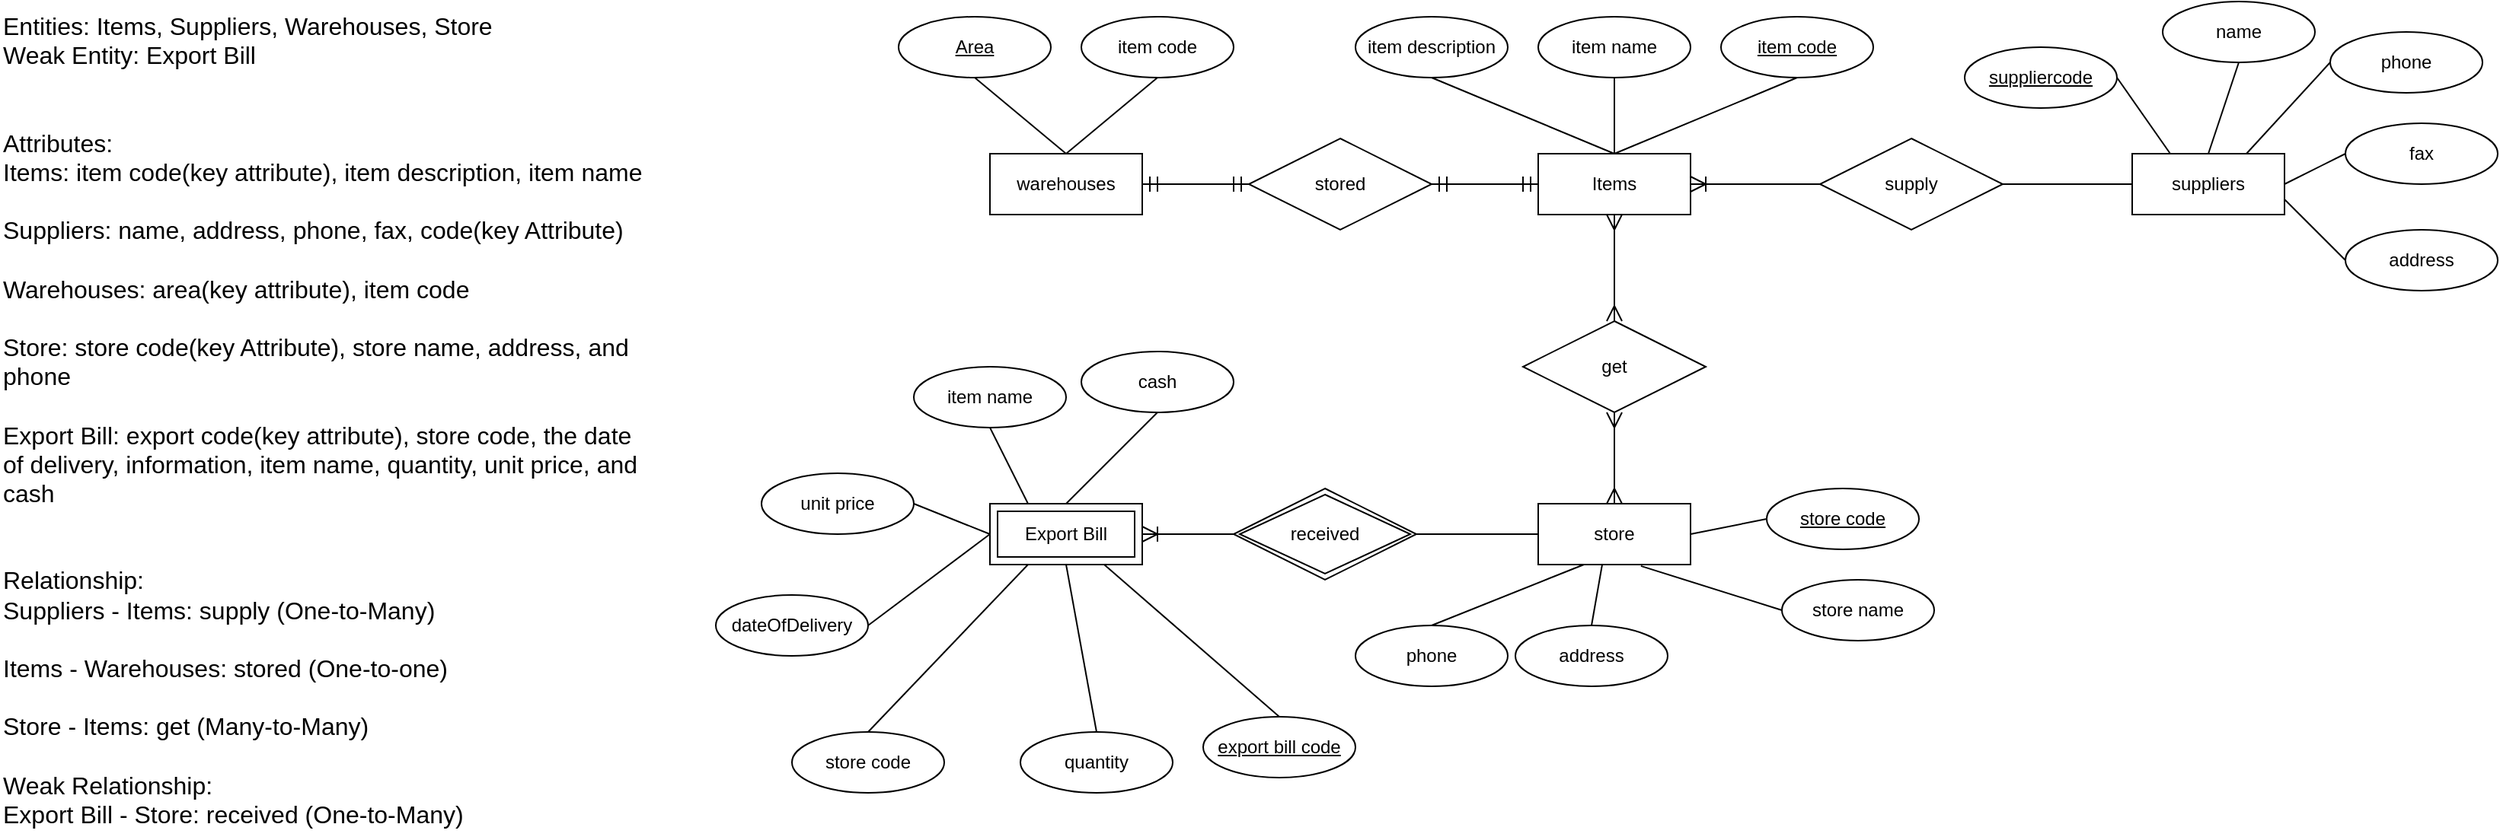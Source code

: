 <mxfile version="24.7.7">
  <diagram id="R2lEEEUBdFMjLlhIrx00" name="Page-1">
    <mxGraphModel dx="2587" dy="945" grid="1" gridSize="10" guides="1" tooltips="1" connect="1" arrows="1" fold="1" page="1" pageScale="1" pageWidth="850" pageHeight="1100" math="0" shadow="0" extFonts="Permanent Marker^https://fonts.googleapis.com/css?family=Permanent+Marker">
      <root>
        <mxCell id="0" />
        <mxCell id="1" parent="0" />
        <mxCell id="qPio0Fc4V_FM9tHUBAnY-15" style="edgeStyle=none;curved=1;rounded=0;orthogonalLoop=1;jettySize=auto;html=1;exitX=0.5;exitY=0;exitDx=0;exitDy=0;entryX=0.5;entryY=1;entryDx=0;entryDy=0;fontSize=12;startSize=8;endSize=8;endArrow=none;endFill=0;" parent="1" source="chPsJlegoH1Q3GuqMaIp-1" target="chPsJlegoH1Q3GuqMaIp-3" edge="1">
          <mxGeometry relative="1" as="geometry" />
        </mxCell>
        <mxCell id="chPsJlegoH1Q3GuqMaIp-1" value="Items" style="whiteSpace=wrap;html=1;align=center;" parent="1" vertex="1">
          <mxGeometry x="180" y="160" width="100" height="40" as="geometry" />
        </mxCell>
        <mxCell id="qPio0Fc4V_FM9tHUBAnY-16" style="edgeStyle=none;curved=1;rounded=0;orthogonalLoop=1;jettySize=auto;html=1;exitX=0.5;exitY=1;exitDx=0;exitDy=0;entryX=0.5;entryY=0;entryDx=0;entryDy=0;fontSize=12;startSize=8;endSize=8;endArrow=none;endFill=0;" parent="1" source="chPsJlegoH1Q3GuqMaIp-2" target="chPsJlegoH1Q3GuqMaIp-1" edge="1">
          <mxGeometry relative="1" as="geometry" />
        </mxCell>
        <mxCell id="chPsJlegoH1Q3GuqMaIp-2" value="item code" style="ellipse;whiteSpace=wrap;html=1;align=center;fontStyle=4;" parent="1" vertex="1">
          <mxGeometry x="300" y="70" width="100" height="40" as="geometry" />
        </mxCell>
        <mxCell id="chPsJlegoH1Q3GuqMaIp-3" value="item name" style="ellipse;whiteSpace=wrap;html=1;align=center;" parent="1" vertex="1">
          <mxGeometry x="180" y="70" width="100" height="40" as="geometry" />
        </mxCell>
        <mxCell id="qPio0Fc4V_FM9tHUBAnY-17" style="edgeStyle=none;curved=1;rounded=0;orthogonalLoop=1;jettySize=auto;html=1;exitX=0.5;exitY=1;exitDx=0;exitDy=0;entryX=0.5;entryY=0;entryDx=0;entryDy=0;fontSize=12;startSize=8;endSize=8;endArrow=none;endFill=0;" parent="1" source="chPsJlegoH1Q3GuqMaIp-4" target="chPsJlegoH1Q3GuqMaIp-1" edge="1">
          <mxGeometry relative="1" as="geometry" />
        </mxCell>
        <mxCell id="chPsJlegoH1Q3GuqMaIp-4" value="item description" style="ellipse;whiteSpace=wrap;html=1;align=center;" parent="1" vertex="1">
          <mxGeometry x="60" y="70" width="100" height="40" as="geometry" />
        </mxCell>
        <mxCell id="chPsJlegoH1Q3GuqMaIp-6" value="suppliers" style="whiteSpace=wrap;html=1;align=center;" parent="1" vertex="1">
          <mxGeometry x="570" y="160" width="100" height="40" as="geometry" />
        </mxCell>
        <mxCell id="qPio0Fc4V_FM9tHUBAnY-18" style="edgeStyle=none;curved=1;rounded=0;orthogonalLoop=1;jettySize=auto;html=1;exitX=1;exitY=0.5;exitDx=0;exitDy=0;entryX=0.25;entryY=0;entryDx=0;entryDy=0;fontSize=12;startSize=8;endSize=8;endArrow=none;endFill=0;" parent="1" source="chPsJlegoH1Q3GuqMaIp-7" target="chPsJlegoH1Q3GuqMaIp-6" edge="1">
          <mxGeometry relative="1" as="geometry" />
        </mxCell>
        <mxCell id="chPsJlegoH1Q3GuqMaIp-7" value="suppliercode" style="ellipse;whiteSpace=wrap;html=1;align=center;fontStyle=4;" parent="1" vertex="1">
          <mxGeometry x="460" y="90" width="100" height="40" as="geometry" />
        </mxCell>
        <mxCell id="qPio0Fc4V_FM9tHUBAnY-19" style="edgeStyle=none;curved=1;rounded=0;orthogonalLoop=1;jettySize=auto;html=1;exitX=0.5;exitY=1;exitDx=0;exitDy=0;entryX=0.5;entryY=0;entryDx=0;entryDy=0;fontSize=12;startSize=8;endSize=8;endArrow=none;endFill=0;" parent="1" source="chPsJlegoH1Q3GuqMaIp-8" target="chPsJlegoH1Q3GuqMaIp-6" edge="1">
          <mxGeometry relative="1" as="geometry" />
        </mxCell>
        <mxCell id="chPsJlegoH1Q3GuqMaIp-8" value="name" style="ellipse;whiteSpace=wrap;html=1;align=center;" parent="1" vertex="1">
          <mxGeometry x="590" y="60" width="100" height="40" as="geometry" />
        </mxCell>
        <mxCell id="qPio0Fc4V_FM9tHUBAnY-21" style="edgeStyle=none;curved=1;rounded=0;orthogonalLoop=1;jettySize=auto;html=1;exitX=0;exitY=0.5;exitDx=0;exitDy=0;fontSize=12;startSize=8;endSize=8;entryX=0.75;entryY=0;entryDx=0;entryDy=0;endArrow=none;endFill=0;" parent="1" source="chPsJlegoH1Q3GuqMaIp-10" target="chPsJlegoH1Q3GuqMaIp-6" edge="1">
          <mxGeometry relative="1" as="geometry">
            <mxPoint x="620.0" y="160" as="targetPoint" />
          </mxGeometry>
        </mxCell>
        <mxCell id="chPsJlegoH1Q3GuqMaIp-10" value="phone" style="ellipse;whiteSpace=wrap;html=1;align=center;" parent="1" vertex="1">
          <mxGeometry x="700" y="80" width="100" height="40" as="geometry" />
        </mxCell>
        <mxCell id="qPio0Fc4V_FM9tHUBAnY-22" style="edgeStyle=none;curved=1;rounded=0;orthogonalLoop=1;jettySize=auto;html=1;exitX=0;exitY=0.5;exitDx=0;exitDy=0;entryX=1;entryY=0.5;entryDx=0;entryDy=0;fontSize=12;startSize=8;endSize=8;endArrow=none;endFill=0;" parent="1" source="chPsJlegoH1Q3GuqMaIp-11" target="chPsJlegoH1Q3GuqMaIp-6" edge="1">
          <mxGeometry relative="1" as="geometry" />
        </mxCell>
        <mxCell id="chPsJlegoH1Q3GuqMaIp-11" value="fax" style="ellipse;whiteSpace=wrap;html=1;align=center;" parent="1" vertex="1">
          <mxGeometry x="710" y="140" width="100" height="40" as="geometry" />
        </mxCell>
        <mxCell id="qPio0Fc4V_FM9tHUBAnY-23" style="edgeStyle=none;curved=1;rounded=0;orthogonalLoop=1;jettySize=auto;html=1;exitX=0;exitY=0.5;exitDx=0;exitDy=0;entryX=1;entryY=0.75;entryDx=0;entryDy=0;fontSize=12;startSize=8;endSize=8;endArrow=none;endFill=0;" parent="1" source="chPsJlegoH1Q3GuqMaIp-12" target="chPsJlegoH1Q3GuqMaIp-6" edge="1">
          <mxGeometry relative="1" as="geometry" />
        </mxCell>
        <mxCell id="chPsJlegoH1Q3GuqMaIp-12" value="address" style="ellipse;whiteSpace=wrap;html=1;align=center;" parent="1" vertex="1">
          <mxGeometry x="710" y="210" width="100" height="40" as="geometry" />
        </mxCell>
        <mxCell id="chPsJlegoH1Q3GuqMaIp-13" value="warehouses" style="whiteSpace=wrap;html=1;align=center;" parent="1" vertex="1">
          <mxGeometry x="-180" y="160" width="100" height="40" as="geometry" />
        </mxCell>
        <mxCell id="qPio0Fc4V_FM9tHUBAnY-53" style="edgeStyle=none;curved=1;rounded=0;orthogonalLoop=1;jettySize=auto;html=1;exitX=0;exitY=0.5;exitDx=0;exitDy=0;entryX=1;entryY=0.5;entryDx=0;entryDy=0;fontSize=12;startSize=8;endSize=8;endArrow=none;endFill=0;" parent="1" source="chPsJlegoH1Q3GuqMaIp-14" target="qPio0Fc4V_FM9tHUBAnY-51" edge="1">
          <mxGeometry relative="1" as="geometry" />
        </mxCell>
        <mxCell id="chPsJlegoH1Q3GuqMaIp-14" value="store" style="whiteSpace=wrap;html=1;align=center;" parent="1" vertex="1">
          <mxGeometry x="180" y="390" width="100" height="40" as="geometry" />
        </mxCell>
        <mxCell id="qPio0Fc4V_FM9tHUBAnY-33" style="edgeStyle=none;curved=1;rounded=0;orthogonalLoop=1;jettySize=auto;html=1;exitX=0;exitY=0.5;exitDx=0;exitDy=0;entryX=1;entryY=0.5;entryDx=0;entryDy=0;fontSize=12;startSize=8;endSize=8;endArrow=none;endFill=0;" parent="1" source="chPsJlegoH1Q3GuqMaIp-15" target="chPsJlegoH1Q3GuqMaIp-14" edge="1">
          <mxGeometry relative="1" as="geometry" />
        </mxCell>
        <mxCell id="chPsJlegoH1Q3GuqMaIp-15" value="store code" style="ellipse;whiteSpace=wrap;html=1;align=center;fontStyle=4;" parent="1" vertex="1">
          <mxGeometry x="330" y="380" width="100" height="40" as="geometry" />
        </mxCell>
        <mxCell id="chPsJlegoH1Q3GuqMaIp-16" value="store name" style="ellipse;whiteSpace=wrap;html=1;align=center;" parent="1" vertex="1">
          <mxGeometry x="340" y="440" width="100" height="40" as="geometry" />
        </mxCell>
        <mxCell id="chPsJlegoH1Q3GuqMaIp-17" value="address" style="ellipse;whiteSpace=wrap;html=1;align=center;" parent="1" vertex="1">
          <mxGeometry x="165" y="470" width="100" height="40" as="geometry" />
        </mxCell>
        <mxCell id="chPsJlegoH1Q3GuqMaIp-18" value="phone" style="ellipse;whiteSpace=wrap;html=1;align=center;" parent="1" vertex="1">
          <mxGeometry x="60" y="470" width="100" height="40" as="geometry" />
        </mxCell>
        <mxCell id="qPio0Fc4V_FM9tHUBAnY-43" style="edgeStyle=none;curved=1;rounded=0;orthogonalLoop=1;jettySize=auto;html=1;exitX=0.5;exitY=0;exitDx=0;exitDy=0;entryX=0.25;entryY=1;entryDx=0;entryDy=0;fontSize=12;startSize=8;endSize=8;endArrow=none;endFill=0;" parent="1" source="qPio0Fc4V_FM9tHUBAnY-50" target="qPio0Fc4V_FM9tHUBAnY-32" edge="1">
          <mxGeometry relative="1" as="geometry">
            <mxPoint x="-250" y="540.0" as="sourcePoint" />
          </mxGeometry>
        </mxCell>
        <mxCell id="qPio0Fc4V_FM9tHUBAnY-42" style="edgeStyle=none;curved=1;rounded=0;orthogonalLoop=1;jettySize=auto;html=1;exitX=1;exitY=0.5;exitDx=0;exitDy=0;fontSize=12;startSize=8;endSize=8;endArrow=none;endFill=0;" parent="1" source="qPio0Fc4V_FM9tHUBAnY-5" edge="1">
          <mxGeometry relative="1" as="geometry">
            <mxPoint x="-180" y="410" as="targetPoint" />
          </mxGeometry>
        </mxCell>
        <mxCell id="qPio0Fc4V_FM9tHUBAnY-5" value="dateOfDelivery" style="ellipse;whiteSpace=wrap;html=1;align=center;" parent="1" vertex="1">
          <mxGeometry x="-360" y="450" width="100" height="40" as="geometry" />
        </mxCell>
        <mxCell id="qPio0Fc4V_FM9tHUBAnY-46" style="edgeStyle=none;curved=1;rounded=0;orthogonalLoop=1;jettySize=auto;html=1;exitX=0.5;exitY=1;exitDx=0;exitDy=0;entryX=0.25;entryY=0;entryDx=0;entryDy=0;fontSize=12;startSize=8;endSize=8;endArrow=none;endFill=0;" parent="1" source="qPio0Fc4V_FM9tHUBAnY-6" target="qPio0Fc4V_FM9tHUBAnY-32" edge="1">
          <mxGeometry relative="1" as="geometry" />
        </mxCell>
        <mxCell id="qPio0Fc4V_FM9tHUBAnY-6" value="item name" style="ellipse;whiteSpace=wrap;html=1;align=center;" parent="1" vertex="1">
          <mxGeometry x="-230" y="300" width="100" height="40" as="geometry" />
        </mxCell>
        <mxCell id="qPio0Fc4V_FM9tHUBAnY-44" style="edgeStyle=none;curved=1;rounded=0;orthogonalLoop=1;jettySize=auto;html=1;exitX=0.5;exitY=0;exitDx=0;exitDy=0;entryX=0.5;entryY=1;entryDx=0;entryDy=0;fontSize=12;startSize=8;endSize=8;endArrow=none;endFill=0;" parent="1" source="qPio0Fc4V_FM9tHUBAnY-7" target="qPio0Fc4V_FM9tHUBAnY-32" edge="1">
          <mxGeometry relative="1" as="geometry" />
        </mxCell>
        <mxCell id="qPio0Fc4V_FM9tHUBAnY-7" value="quantity" style="ellipse;whiteSpace=wrap;html=1;align=center;" parent="1" vertex="1">
          <mxGeometry x="-160" y="540" width="100" height="40" as="geometry" />
        </mxCell>
        <mxCell id="qPio0Fc4V_FM9tHUBAnY-41" style="edgeStyle=none;curved=1;rounded=0;orthogonalLoop=1;jettySize=auto;html=1;exitX=1;exitY=0.5;exitDx=0;exitDy=0;entryX=0;entryY=0.5;entryDx=0;entryDy=0;fontSize=12;startSize=8;endSize=8;endArrow=none;endFill=0;" parent="1" source="qPio0Fc4V_FM9tHUBAnY-8" target="qPio0Fc4V_FM9tHUBAnY-32" edge="1">
          <mxGeometry relative="1" as="geometry" />
        </mxCell>
        <mxCell id="qPio0Fc4V_FM9tHUBAnY-8" value="unit price" style="ellipse;whiteSpace=wrap;html=1;align=center;" parent="1" vertex="1">
          <mxGeometry x="-330" y="370" width="100" height="40" as="geometry" />
        </mxCell>
        <mxCell id="qPio0Fc4V_FM9tHUBAnY-47" style="edgeStyle=none;curved=1;rounded=0;orthogonalLoop=1;jettySize=auto;html=1;exitX=0.5;exitY=1;exitDx=0;exitDy=0;entryX=0.5;entryY=0;entryDx=0;entryDy=0;fontSize=12;startSize=8;endSize=8;endArrow=none;endFill=0;" parent="1" source="qPio0Fc4V_FM9tHUBAnY-9" target="qPio0Fc4V_FM9tHUBAnY-32" edge="1">
          <mxGeometry relative="1" as="geometry" />
        </mxCell>
        <mxCell id="qPio0Fc4V_FM9tHUBAnY-9" value="cash" style="ellipse;whiteSpace=wrap;html=1;align=center;" parent="1" vertex="1">
          <mxGeometry x="-120" y="290" width="100" height="40" as="geometry" />
        </mxCell>
        <mxCell id="qPio0Fc4V_FM9tHUBAnY-11" value="&lt;div&gt;&lt;span style=&quot;text-align: center; text-wrap: nowrap;&quot;&gt;Entities: Items, Suppliers, Warehouses, Store&lt;/span&gt;&lt;br&gt;&lt;/div&gt;&lt;div&gt;&lt;span style=&quot;text-align: center; text-wrap: nowrap;&quot;&gt;Weak Entity: Export Bill&lt;/span&gt;&lt;/div&gt;&lt;div&gt;&lt;span style=&quot;text-align: center; text-wrap: nowrap; background-color: initial;&quot;&gt;&lt;br&gt;&lt;/span&gt;&lt;/div&gt;&lt;div&gt;&lt;span style=&quot;text-align: center; text-wrap: nowrap; background-color: initial;&quot;&gt;&lt;br&gt;&lt;/span&gt;&lt;/div&gt;&lt;div&gt;&lt;span style=&quot;text-align: center; text-wrap: nowrap; background-color: initial;&quot;&gt;Attributes:&lt;/span&gt;&lt;br&gt;&lt;/div&gt;&lt;div&gt;&lt;span style=&quot;text-align: center; text-wrap: nowrap;&quot;&gt;Items: item code(key attribute), item description, item name&lt;/span&gt;&lt;/div&gt;&lt;div&gt;&lt;span style=&quot;text-align: center; text-wrap: nowrap;&quot;&gt;&lt;br&gt;&lt;/span&gt;&lt;/div&gt;&lt;div&gt;&lt;span style=&quot;text-align: center; text-wrap: nowrap;&quot;&gt;Suppliers:&amp;nbsp;&lt;/span&gt;&lt;span style=&quot;background-color: initial;&quot;&gt;name, address, phone, fax, code(key Attribute)&lt;/span&gt;&lt;/div&gt;&lt;div&gt;&lt;span style=&quot;background-color: initial;&quot;&gt;&lt;br&gt;&lt;/span&gt;&lt;/div&gt;&lt;div&gt;&lt;span style=&quot;background-color: initial;&quot;&gt;Warehouses: area(key attribute), item code&amp;nbsp;&lt;/span&gt;&lt;/div&gt;&lt;div&gt;&lt;span style=&quot;background-color: initial;&quot;&gt;&lt;br&gt;&lt;/span&gt;&lt;/div&gt;&lt;div&gt;&lt;span style=&quot;background-color: initial;&quot;&gt;Store:&amp;nbsp;&lt;/span&gt;&lt;span style=&quot;background-color: initial;&quot;&gt;store code(key Attribute), store name, address, and phone&lt;/span&gt;&lt;/div&gt;&lt;div&gt;&lt;span style=&quot;background-color: initial;&quot;&gt;&lt;br&gt;&lt;/span&gt;&lt;/div&gt;&lt;div&gt;&lt;span style=&quot;background-color: initial;&quot;&gt;Export Bill: export code(key attribute), store code,&lt;/span&gt;&lt;span style=&quot;background-color: initial;&quot;&gt;&amp;nbsp;the date of delivery, information, item&amp;nbsp;&lt;/span&gt;&lt;span style=&quot;background-color: initial;&quot;&gt;name, quantity, unit price, and cash&lt;/span&gt;&lt;/div&gt;&lt;div&gt;&lt;br&gt;&lt;/div&gt;&lt;div&gt;&lt;span style=&quot;text-align: center; text-wrap: nowrap;&quot;&gt;&lt;br&gt;&lt;/span&gt;&lt;/div&gt;Relationship:&lt;div&gt;Suppliers - Items: supply (One-to-Many)&lt;/div&gt;&lt;div&gt;&lt;br&gt;&lt;/div&gt;&lt;div&gt;Items - Warehouses: stored (One-to-one)&lt;/div&gt;&lt;div&gt;&lt;br&gt;&lt;/div&gt;&lt;div&gt;Store - Items: get (Many-to-Many)&lt;/div&gt;&lt;div&gt;&lt;br&gt;&lt;/div&gt;&lt;div&gt;Weak Relationship:&lt;/div&gt;&lt;div&gt;Export Bill - Store: received (One-to-Many)&amp;nbsp;&lt;/div&gt;" style="text;html=1;align=left;verticalAlign=middle;whiteSpace=wrap;rounded=0;fontSize=16;" parent="1" vertex="1">
          <mxGeometry x="-830" y="60" width="420" height="550" as="geometry" />
        </mxCell>
        <mxCell id="qPio0Fc4V_FM9tHUBAnY-12" value="supply" style="shape=rhombus;perimeter=rhombusPerimeter;whiteSpace=wrap;html=1;align=center;" parent="1" vertex="1">
          <mxGeometry x="365" y="150" width="120" height="60" as="geometry" />
        </mxCell>
        <mxCell id="qPio0Fc4V_FM9tHUBAnY-13" value="" style="edgeStyle=entityRelationEdgeStyle;fontSize=12;html=1;endArrow=ERoneToMany;rounded=0;startSize=8;endSize=8;curved=1;exitX=0;exitY=0.5;exitDx=0;exitDy=0;entryX=1;entryY=0.5;entryDx=0;entryDy=0;" parent="1" source="qPio0Fc4V_FM9tHUBAnY-12" target="chPsJlegoH1Q3GuqMaIp-1" edge="1">
          <mxGeometry width="100" height="100" relative="1" as="geometry">
            <mxPoint x="300" y="340" as="sourcePoint" />
            <mxPoint x="350" y="260" as="targetPoint" />
          </mxGeometry>
        </mxCell>
        <mxCell id="qPio0Fc4V_FM9tHUBAnY-14" value="" style="endArrow=none;html=1;rounded=0;fontSize=12;startSize=8;endSize=8;curved=1;exitX=1;exitY=0.5;exitDx=0;exitDy=0;entryX=0;entryY=0.5;entryDx=0;entryDy=0;" parent="1" source="qPio0Fc4V_FM9tHUBAnY-12" target="chPsJlegoH1Q3GuqMaIp-6" edge="1">
          <mxGeometry relative="1" as="geometry">
            <mxPoint x="420" y="230" as="sourcePoint" />
            <mxPoint x="580" y="230" as="targetPoint" />
          </mxGeometry>
        </mxCell>
        <mxCell id="qPio0Fc4V_FM9tHUBAnY-25" value="stored" style="shape=rhombus;perimeter=rhombusPerimeter;whiteSpace=wrap;html=1;align=center;" parent="1" vertex="1">
          <mxGeometry x="-10" y="150" width="120" height="60" as="geometry" />
        </mxCell>
        <mxCell id="qPio0Fc4V_FM9tHUBAnY-26" value="" style="edgeStyle=entityRelationEdgeStyle;fontSize=12;html=1;endArrow=ERmandOne;startArrow=ERmandOne;rounded=0;startSize=8;endSize=8;curved=1;exitX=1;exitY=0.5;exitDx=0;exitDy=0;entryX=0;entryY=0.5;entryDx=0;entryDy=0;" parent="1" source="chPsJlegoH1Q3GuqMaIp-13" target="qPio0Fc4V_FM9tHUBAnY-25" edge="1">
          <mxGeometry width="100" height="100" relative="1" as="geometry">
            <mxPoint x="-20" y="370" as="sourcePoint" />
            <mxPoint x="80" y="270" as="targetPoint" />
          </mxGeometry>
        </mxCell>
        <mxCell id="qPio0Fc4V_FM9tHUBAnY-27" value="" style="edgeStyle=entityRelationEdgeStyle;fontSize=12;html=1;endArrow=ERmandOne;startArrow=ERmandOne;rounded=0;startSize=8;endSize=8;curved=1;entryX=0;entryY=0.5;entryDx=0;entryDy=0;" parent="1" target="chPsJlegoH1Q3GuqMaIp-1" edge="1">
          <mxGeometry width="100" height="100" relative="1" as="geometry">
            <mxPoint x="110" y="180" as="sourcePoint" />
            <mxPoint x="240" y="220" as="targetPoint" />
          </mxGeometry>
        </mxCell>
        <mxCell id="qPio0Fc4V_FM9tHUBAnY-30" style="edgeStyle=none;curved=1;rounded=0;orthogonalLoop=1;jettySize=auto;html=1;exitX=0.5;exitY=1;exitDx=0;exitDy=0;entryX=0.5;entryY=0;entryDx=0;entryDy=0;fontSize=12;startSize=8;endSize=8;endArrow=none;endFill=0;" parent="1" source="qPio0Fc4V_FM9tHUBAnY-28" target="chPsJlegoH1Q3GuqMaIp-13" edge="1">
          <mxGeometry relative="1" as="geometry" />
        </mxCell>
        <mxCell id="qPio0Fc4V_FM9tHUBAnY-28" value="&lt;u&gt;Area&lt;/u&gt;" style="ellipse;whiteSpace=wrap;html=1;align=center;" parent="1" vertex="1">
          <mxGeometry x="-240" y="70" width="100" height="40" as="geometry" />
        </mxCell>
        <mxCell id="qPio0Fc4V_FM9tHUBAnY-31" style="edgeStyle=none;curved=1;rounded=0;orthogonalLoop=1;jettySize=auto;html=1;exitX=0.5;exitY=1;exitDx=0;exitDy=0;fontSize=12;startSize=8;endSize=8;endArrow=none;endFill=0;" parent="1" source="qPio0Fc4V_FM9tHUBAnY-29" edge="1">
          <mxGeometry relative="1" as="geometry">
            <mxPoint x="-130" y="160" as="targetPoint" />
          </mxGeometry>
        </mxCell>
        <mxCell id="qPio0Fc4V_FM9tHUBAnY-29" value="item code" style="ellipse;whiteSpace=wrap;html=1;align=center;" parent="1" vertex="1">
          <mxGeometry x="-120" y="70" width="100" height="40" as="geometry" />
        </mxCell>
        <mxCell id="qPio0Fc4V_FM9tHUBAnY-32" value="Export Bill" style="shape=ext;margin=3;double=1;whiteSpace=wrap;html=1;align=center;" parent="1" vertex="1">
          <mxGeometry x="-180" y="390" width="100" height="40" as="geometry" />
        </mxCell>
        <mxCell id="qPio0Fc4V_FM9tHUBAnY-34" style="edgeStyle=none;curved=1;rounded=0;orthogonalLoop=1;jettySize=auto;html=1;exitX=0;exitY=0.5;exitDx=0;exitDy=0;entryX=0.674;entryY=1.024;entryDx=0;entryDy=0;entryPerimeter=0;fontSize=12;startSize=8;endSize=8;endArrow=none;endFill=0;" parent="1" source="chPsJlegoH1Q3GuqMaIp-16" target="chPsJlegoH1Q3GuqMaIp-14" edge="1">
          <mxGeometry relative="1" as="geometry" />
        </mxCell>
        <mxCell id="qPio0Fc4V_FM9tHUBAnY-35" style="edgeStyle=none;curved=1;rounded=0;orthogonalLoop=1;jettySize=auto;html=1;exitX=0.5;exitY=0;exitDx=0;exitDy=0;fontSize=12;startSize=8;endSize=8;endArrow=none;endFill=0;" parent="1" source="chPsJlegoH1Q3GuqMaIp-17" edge="1">
          <mxGeometry relative="1" as="geometry">
            <mxPoint x="222" y="430" as="targetPoint" />
          </mxGeometry>
        </mxCell>
        <mxCell id="qPio0Fc4V_FM9tHUBAnY-36" style="edgeStyle=none;curved=1;rounded=0;orthogonalLoop=1;jettySize=auto;html=1;exitX=0.5;exitY=0;exitDx=0;exitDy=0;fontSize=12;startSize=8;endSize=8;endArrow=none;endFill=0;" parent="1" source="chPsJlegoH1Q3GuqMaIp-18" edge="1">
          <mxGeometry relative="1" as="geometry">
            <mxPoint x="210" y="430" as="targetPoint" />
          </mxGeometry>
        </mxCell>
        <mxCell id="qPio0Fc4V_FM9tHUBAnY-37" value="get" style="shape=rhombus;perimeter=rhombusPerimeter;whiteSpace=wrap;html=1;align=center;" parent="1" vertex="1">
          <mxGeometry x="170" y="270" width="120" height="60" as="geometry" />
        </mxCell>
        <mxCell id="qPio0Fc4V_FM9tHUBAnY-39" value="" style="fontSize=12;html=1;endArrow=ERmany;startArrow=ERmany;rounded=0;startSize=8;endSize=8;exitX=0.5;exitY=0;exitDx=0;exitDy=0;entryX=0.5;entryY=1;entryDx=0;entryDy=0;" parent="1" source="chPsJlegoH1Q3GuqMaIp-14" target="qPio0Fc4V_FM9tHUBAnY-37" edge="1">
          <mxGeometry width="100" height="100" relative="1" as="geometry">
            <mxPoint x="190" y="340" as="sourcePoint" />
            <mxPoint x="290" y="240" as="targetPoint" />
          </mxGeometry>
        </mxCell>
        <mxCell id="qPio0Fc4V_FM9tHUBAnY-40" value="" style="fontSize=12;html=1;endArrow=ERmany;startArrow=ERmany;rounded=0;startSize=8;endSize=8;exitX=0.5;exitY=0;exitDx=0;exitDy=0;entryX=0.5;entryY=1;entryDx=0;entryDy=0;" parent="1" source="qPio0Fc4V_FM9tHUBAnY-37" target="chPsJlegoH1Q3GuqMaIp-1" edge="1">
          <mxGeometry width="100" height="100" relative="1" as="geometry">
            <mxPoint x="340" y="290" as="sourcePoint" />
            <mxPoint x="440" y="190" as="targetPoint" />
          </mxGeometry>
        </mxCell>
        <mxCell id="qPio0Fc4V_FM9tHUBAnY-49" style="edgeStyle=none;curved=1;rounded=0;orthogonalLoop=1;jettySize=auto;html=1;exitX=0.5;exitY=0;exitDx=0;exitDy=0;entryX=0.75;entryY=1;entryDx=0;entryDy=0;fontSize=12;startSize=8;endSize=8;endArrow=none;endFill=0;" parent="1" source="qPio0Fc4V_FM9tHUBAnY-48" target="qPio0Fc4V_FM9tHUBAnY-32" edge="1">
          <mxGeometry relative="1" as="geometry" />
        </mxCell>
        <mxCell id="qPio0Fc4V_FM9tHUBAnY-48" value="export bill code" style="ellipse;whiteSpace=wrap;html=1;align=center;fontStyle=4;" parent="1" vertex="1">
          <mxGeometry x="-40" y="530" width="100" height="40" as="geometry" />
        </mxCell>
        <mxCell id="qPio0Fc4V_FM9tHUBAnY-50" value="store code" style="ellipse;whiteSpace=wrap;html=1;align=center;" parent="1" vertex="1">
          <mxGeometry x="-310" y="540" width="100" height="40" as="geometry" />
        </mxCell>
        <mxCell id="qPio0Fc4V_FM9tHUBAnY-51" value="received" style="shape=rhombus;double=1;perimeter=rhombusPerimeter;whiteSpace=wrap;html=1;align=center;" parent="1" vertex="1">
          <mxGeometry x="-20" y="380" width="120" height="60" as="geometry" />
        </mxCell>
        <mxCell id="qPio0Fc4V_FM9tHUBAnY-52" value="" style="edgeStyle=entityRelationEdgeStyle;fontSize=12;html=1;endArrow=ERoneToMany;rounded=0;startSize=8;endSize=8;curved=1;exitX=0;exitY=0.5;exitDx=0;exitDy=0;entryX=1;entryY=0.5;entryDx=0;entryDy=0;" parent="1" source="qPio0Fc4V_FM9tHUBAnY-51" target="qPio0Fc4V_FM9tHUBAnY-32" edge="1">
          <mxGeometry width="100" height="100" relative="1" as="geometry">
            <mxPoint x="40" y="360" as="sourcePoint" />
            <mxPoint x="140" y="260" as="targetPoint" />
          </mxGeometry>
        </mxCell>
      </root>
    </mxGraphModel>
  </diagram>
</mxfile>
